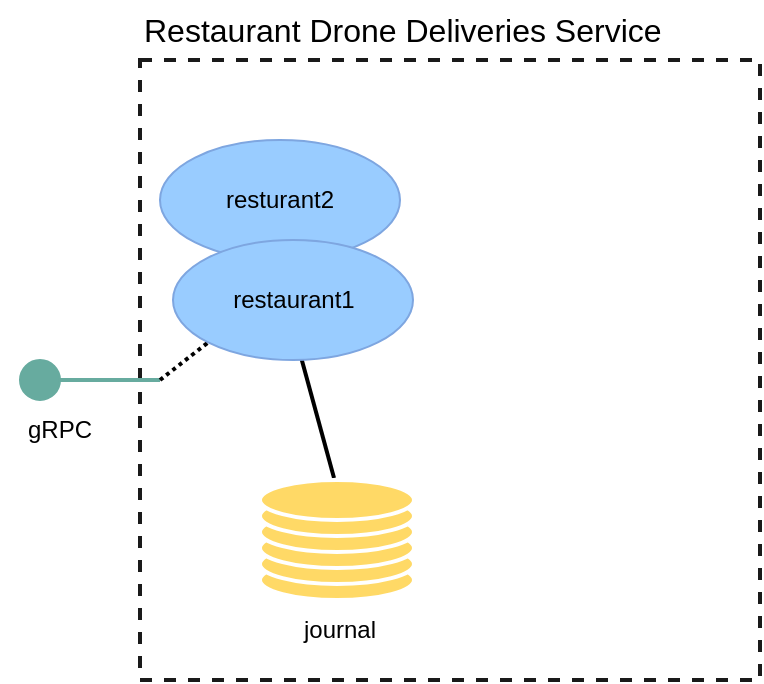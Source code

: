<mxfile version="21.7.2" type="device">
  <diagram name="Page-1" id="AsP60JgBl1jaJY_T1ypP">
    <mxGraphModel dx="1194" dy="509" grid="1" gridSize="10" guides="1" tooltips="1" connect="1" arrows="1" fold="1" page="1" pageScale="1" pageWidth="827" pageHeight="1169" math="0" shadow="0">
      <root>
        <mxCell id="0" />
        <mxCell id="1" parent="0" />
        <mxCell id="v4gkPPCoHmpHL8aJsJbl-1" value="" style="whiteSpace=wrap;html=1;aspect=fixed;fillColor=#FFFFFF;strokeColor=#1A1A1A;strokeWidth=2;dashed=1;" vertex="1" parent="1">
          <mxGeometry x="90" y="70" width="310" height="310" as="geometry" />
        </mxCell>
        <mxCell id="v4gkPPCoHmpHL8aJsJbl-5" value="" style="endArrow=none;html=1;rounded=0;strokeWidth=2;endFill=0;exitX=0.367;exitY=-0.014;exitDx=0;exitDy=0;exitPerimeter=0;" edge="1" parent="1">
          <mxGeometry width="50" height="50" relative="1" as="geometry">
            <mxPoint x="187.02" y="279.02" as="sourcePoint" />
            <mxPoint x="170.733" y="219.355" as="targetPoint" />
          </mxGeometry>
        </mxCell>
        <mxCell id="v4gkPPCoHmpHL8aJsJbl-6" value="Restaurant Drone Deliveries Service" style="text;html=1;strokeColor=none;fillColor=none;align=left;verticalAlign=middle;whiteSpace=wrap;rounded=0;fontSize=16;" vertex="1" parent="1">
          <mxGeometry x="90" y="40" width="290" height="30" as="geometry" />
        </mxCell>
        <mxCell id="v4gkPPCoHmpHL8aJsJbl-7" value="journal" style="text;html=1;strokeColor=none;fillColor=none;align=center;verticalAlign=middle;whiteSpace=wrap;rounded=0;" vertex="1" parent="1">
          <mxGeometry x="130" y="340" width="120" height="30" as="geometry" />
        </mxCell>
        <mxCell id="v4gkPPCoHmpHL8aJsJbl-10" value="" style="group" vertex="1" connectable="0" parent="1">
          <mxGeometry x="150" y="280" width="77" height="60" as="geometry" />
        </mxCell>
        <mxCell id="v4gkPPCoHmpHL8aJsJbl-11" value="" style="ellipse;whiteSpace=wrap;html=1;fillColor=#FFD966;strokeColor=#FFFFFF;strokeWidth=2;" vertex="1" parent="v4gkPPCoHmpHL8aJsJbl-10">
          <mxGeometry y="40" width="77" height="20" as="geometry" />
        </mxCell>
        <mxCell id="v4gkPPCoHmpHL8aJsJbl-12" value="" style="ellipse;whiteSpace=wrap;html=1;fillColor=#FFD966;strokeColor=#FFFFFF;strokeWidth=2;" vertex="1" parent="v4gkPPCoHmpHL8aJsJbl-10">
          <mxGeometry y="32" width="77" height="20" as="geometry" />
        </mxCell>
        <mxCell id="v4gkPPCoHmpHL8aJsJbl-13" value="" style="ellipse;whiteSpace=wrap;html=1;fillColor=#FFD966;strokeColor=#FFFFFF;strokeWidth=2;" vertex="1" parent="v4gkPPCoHmpHL8aJsJbl-10">
          <mxGeometry y="24" width="77" height="20" as="geometry" />
        </mxCell>
        <mxCell id="v4gkPPCoHmpHL8aJsJbl-14" value="" style="ellipse;whiteSpace=wrap;html=1;fillColor=#FFD966;strokeColor=#FFFFFF;strokeWidth=2;container=0;" vertex="1" parent="v4gkPPCoHmpHL8aJsJbl-10">
          <mxGeometry y="16" width="77" height="20" as="geometry" />
        </mxCell>
        <mxCell id="v4gkPPCoHmpHL8aJsJbl-15" value="" style="ellipse;whiteSpace=wrap;html=1;fillColor=#FFD966;strokeColor=#FFFFFF;strokeWidth=2;" vertex="1" parent="v4gkPPCoHmpHL8aJsJbl-10">
          <mxGeometry y="8" width="77" height="20" as="geometry" />
        </mxCell>
        <mxCell id="v4gkPPCoHmpHL8aJsJbl-16" value="" style="ellipse;whiteSpace=wrap;html=1;fillColor=#FFD966;strokeColor=#FFFFFF;strokeWidth=2;" vertex="1" parent="v4gkPPCoHmpHL8aJsJbl-10">
          <mxGeometry width="77" height="20" as="geometry" />
        </mxCell>
        <mxCell id="v4gkPPCoHmpHL8aJsJbl-17" value="" style="rounded=0;orthogonalLoop=1;jettySize=auto;html=1;strokeWidth=2;endArrow=none;endFill=0;exitX=1;exitY=0.5;exitDx=0;exitDy=0;strokeColor=#67AB9F;" edge="1" parent="1" source="v4gkPPCoHmpHL8aJsJbl-18">
          <mxGeometry relative="1" as="geometry">
            <mxPoint x="110" y="240" as="sourcePoint" />
            <mxPoint x="100" y="230" as="targetPoint" />
          </mxGeometry>
        </mxCell>
        <mxCell id="v4gkPPCoHmpHL8aJsJbl-18" value="" style="ellipse;whiteSpace=wrap;html=1;aspect=fixed;strokeColor=#67AB9F;fillColor=#67AB9F;" vertex="1" parent="1">
          <mxGeometry x="30" y="220" width="20" height="20" as="geometry" />
        </mxCell>
        <mxCell id="v4gkPPCoHmpHL8aJsJbl-19" value="gRPC" style="text;html=1;strokeColor=none;fillColor=none;align=center;verticalAlign=middle;whiteSpace=wrap;rounded=0;" vertex="1" parent="1">
          <mxGeometry x="20" y="240" width="60" height="30" as="geometry" />
        </mxCell>
        <mxCell id="v4gkPPCoHmpHL8aJsJbl-20" value="resturant2" style="ellipse;whiteSpace=wrap;html=1;fillColor=#99CCFF;strokeColor=#7EA6E0;fontColor=#000000;" vertex="1" parent="1">
          <mxGeometry x="100" y="110" width="120" height="60" as="geometry" />
        </mxCell>
        <mxCell id="v4gkPPCoHmpHL8aJsJbl-25" value="" style="endArrow=none;html=1;strokeWidth=2;endFill=0;curved=1;dashed=1;entryX=0;entryY=1;entryDx=0;entryDy=0;dashPattern=1 1;" edge="1" parent="1" target="v4gkPPCoHmpHL8aJsJbl-26">
          <mxGeometry width="50" height="50" relative="1" as="geometry">
            <mxPoint x="100" y="230" as="sourcePoint" />
            <mxPoint x="270" y="170" as="targetPoint" />
          </mxGeometry>
        </mxCell>
        <mxCell id="v4gkPPCoHmpHL8aJsJbl-26" value="restaurant1" style="ellipse;whiteSpace=wrap;html=1;fillColor=#99CCFF;strokeColor=#7EA6E0;fontColor=#000000;" vertex="1" parent="1">
          <mxGeometry x="106.5" y="160" width="120" height="60" as="geometry" />
        </mxCell>
      </root>
    </mxGraphModel>
  </diagram>
</mxfile>
